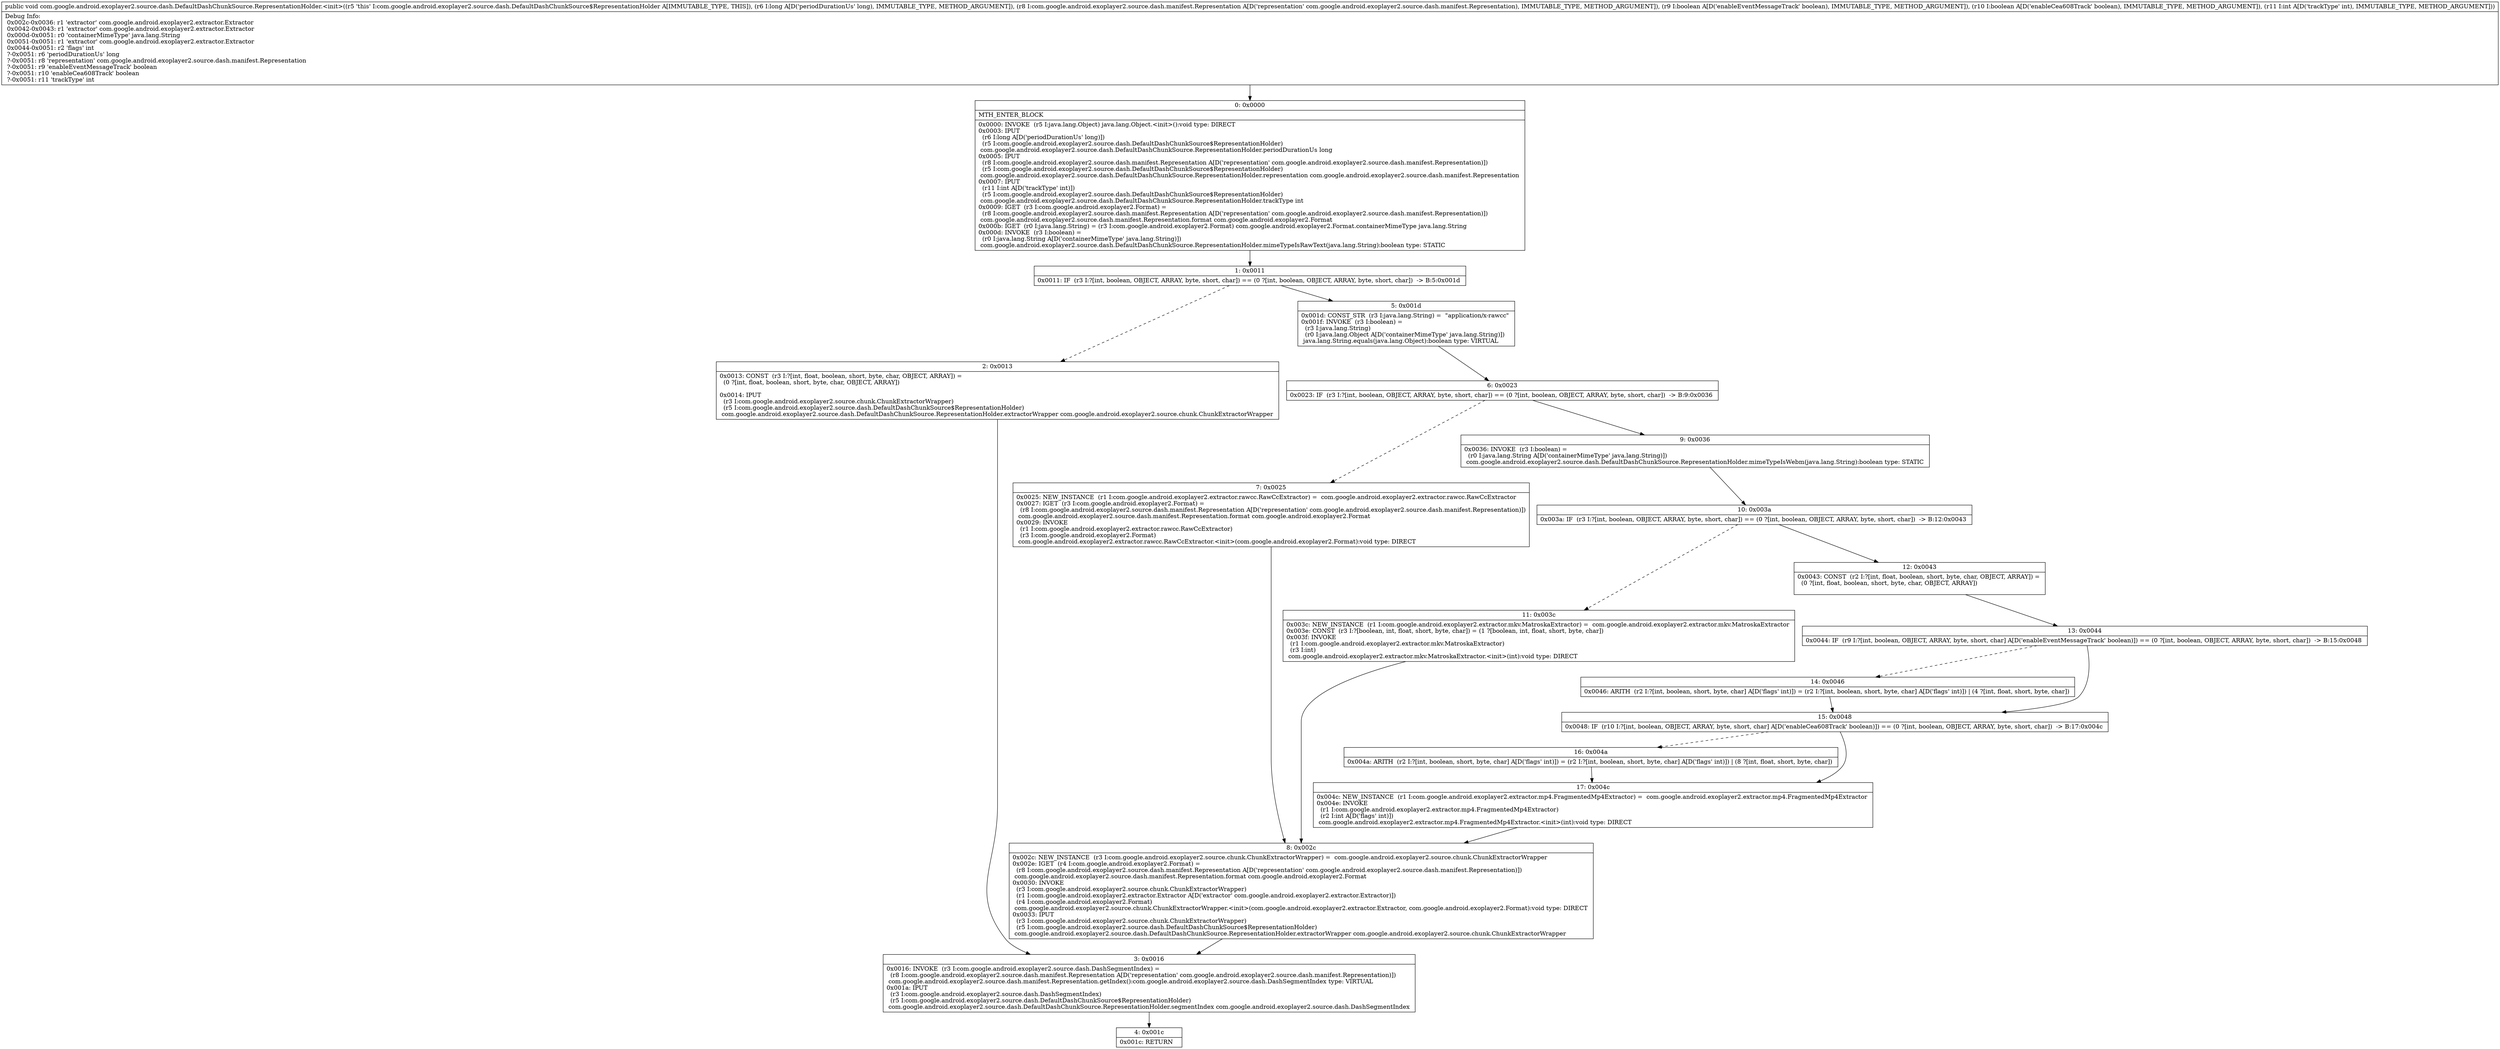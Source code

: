 digraph "CFG forcom.google.android.exoplayer2.source.dash.DefaultDashChunkSource.RepresentationHolder.\<init\>(JLcom\/google\/android\/exoplayer2\/source\/dash\/manifest\/Representation;ZZI)V" {
Node_0 [shape=record,label="{0\:\ 0x0000|MTH_ENTER_BLOCK\l|0x0000: INVOKE  (r5 I:java.lang.Object) java.lang.Object.\<init\>():void type: DIRECT \l0x0003: IPUT  \l  (r6 I:long A[D('periodDurationUs' long)])\l  (r5 I:com.google.android.exoplayer2.source.dash.DefaultDashChunkSource$RepresentationHolder)\l com.google.android.exoplayer2.source.dash.DefaultDashChunkSource.RepresentationHolder.periodDurationUs long \l0x0005: IPUT  \l  (r8 I:com.google.android.exoplayer2.source.dash.manifest.Representation A[D('representation' com.google.android.exoplayer2.source.dash.manifest.Representation)])\l  (r5 I:com.google.android.exoplayer2.source.dash.DefaultDashChunkSource$RepresentationHolder)\l com.google.android.exoplayer2.source.dash.DefaultDashChunkSource.RepresentationHolder.representation com.google.android.exoplayer2.source.dash.manifest.Representation \l0x0007: IPUT  \l  (r11 I:int A[D('trackType' int)])\l  (r5 I:com.google.android.exoplayer2.source.dash.DefaultDashChunkSource$RepresentationHolder)\l com.google.android.exoplayer2.source.dash.DefaultDashChunkSource.RepresentationHolder.trackType int \l0x0009: IGET  (r3 I:com.google.android.exoplayer2.Format) = \l  (r8 I:com.google.android.exoplayer2.source.dash.manifest.Representation A[D('representation' com.google.android.exoplayer2.source.dash.manifest.Representation)])\l com.google.android.exoplayer2.source.dash.manifest.Representation.format com.google.android.exoplayer2.Format \l0x000b: IGET  (r0 I:java.lang.String) = (r3 I:com.google.android.exoplayer2.Format) com.google.android.exoplayer2.Format.containerMimeType java.lang.String \l0x000d: INVOKE  (r3 I:boolean) = \l  (r0 I:java.lang.String A[D('containerMimeType' java.lang.String)])\l com.google.android.exoplayer2.source.dash.DefaultDashChunkSource.RepresentationHolder.mimeTypeIsRawText(java.lang.String):boolean type: STATIC \l}"];
Node_1 [shape=record,label="{1\:\ 0x0011|0x0011: IF  (r3 I:?[int, boolean, OBJECT, ARRAY, byte, short, char]) == (0 ?[int, boolean, OBJECT, ARRAY, byte, short, char])  \-\> B:5:0x001d \l}"];
Node_2 [shape=record,label="{2\:\ 0x0013|0x0013: CONST  (r3 I:?[int, float, boolean, short, byte, char, OBJECT, ARRAY]) = \l  (0 ?[int, float, boolean, short, byte, char, OBJECT, ARRAY])\l \l0x0014: IPUT  \l  (r3 I:com.google.android.exoplayer2.source.chunk.ChunkExtractorWrapper)\l  (r5 I:com.google.android.exoplayer2.source.dash.DefaultDashChunkSource$RepresentationHolder)\l com.google.android.exoplayer2.source.dash.DefaultDashChunkSource.RepresentationHolder.extractorWrapper com.google.android.exoplayer2.source.chunk.ChunkExtractorWrapper \l}"];
Node_3 [shape=record,label="{3\:\ 0x0016|0x0016: INVOKE  (r3 I:com.google.android.exoplayer2.source.dash.DashSegmentIndex) = \l  (r8 I:com.google.android.exoplayer2.source.dash.manifest.Representation A[D('representation' com.google.android.exoplayer2.source.dash.manifest.Representation)])\l com.google.android.exoplayer2.source.dash.manifest.Representation.getIndex():com.google.android.exoplayer2.source.dash.DashSegmentIndex type: VIRTUAL \l0x001a: IPUT  \l  (r3 I:com.google.android.exoplayer2.source.dash.DashSegmentIndex)\l  (r5 I:com.google.android.exoplayer2.source.dash.DefaultDashChunkSource$RepresentationHolder)\l com.google.android.exoplayer2.source.dash.DefaultDashChunkSource.RepresentationHolder.segmentIndex com.google.android.exoplayer2.source.dash.DashSegmentIndex \l}"];
Node_4 [shape=record,label="{4\:\ 0x001c|0x001c: RETURN   \l}"];
Node_5 [shape=record,label="{5\:\ 0x001d|0x001d: CONST_STR  (r3 I:java.lang.String) =  \"application\/x\-rawcc\" \l0x001f: INVOKE  (r3 I:boolean) = \l  (r3 I:java.lang.String)\l  (r0 I:java.lang.Object A[D('containerMimeType' java.lang.String)])\l java.lang.String.equals(java.lang.Object):boolean type: VIRTUAL \l}"];
Node_6 [shape=record,label="{6\:\ 0x0023|0x0023: IF  (r3 I:?[int, boolean, OBJECT, ARRAY, byte, short, char]) == (0 ?[int, boolean, OBJECT, ARRAY, byte, short, char])  \-\> B:9:0x0036 \l}"];
Node_7 [shape=record,label="{7\:\ 0x0025|0x0025: NEW_INSTANCE  (r1 I:com.google.android.exoplayer2.extractor.rawcc.RawCcExtractor) =  com.google.android.exoplayer2.extractor.rawcc.RawCcExtractor \l0x0027: IGET  (r3 I:com.google.android.exoplayer2.Format) = \l  (r8 I:com.google.android.exoplayer2.source.dash.manifest.Representation A[D('representation' com.google.android.exoplayer2.source.dash.manifest.Representation)])\l com.google.android.exoplayer2.source.dash.manifest.Representation.format com.google.android.exoplayer2.Format \l0x0029: INVOKE  \l  (r1 I:com.google.android.exoplayer2.extractor.rawcc.RawCcExtractor)\l  (r3 I:com.google.android.exoplayer2.Format)\l com.google.android.exoplayer2.extractor.rawcc.RawCcExtractor.\<init\>(com.google.android.exoplayer2.Format):void type: DIRECT \l}"];
Node_8 [shape=record,label="{8\:\ 0x002c|0x002c: NEW_INSTANCE  (r3 I:com.google.android.exoplayer2.source.chunk.ChunkExtractorWrapper) =  com.google.android.exoplayer2.source.chunk.ChunkExtractorWrapper \l0x002e: IGET  (r4 I:com.google.android.exoplayer2.Format) = \l  (r8 I:com.google.android.exoplayer2.source.dash.manifest.Representation A[D('representation' com.google.android.exoplayer2.source.dash.manifest.Representation)])\l com.google.android.exoplayer2.source.dash.manifest.Representation.format com.google.android.exoplayer2.Format \l0x0030: INVOKE  \l  (r3 I:com.google.android.exoplayer2.source.chunk.ChunkExtractorWrapper)\l  (r1 I:com.google.android.exoplayer2.extractor.Extractor A[D('extractor' com.google.android.exoplayer2.extractor.Extractor)])\l  (r4 I:com.google.android.exoplayer2.Format)\l com.google.android.exoplayer2.source.chunk.ChunkExtractorWrapper.\<init\>(com.google.android.exoplayer2.extractor.Extractor, com.google.android.exoplayer2.Format):void type: DIRECT \l0x0033: IPUT  \l  (r3 I:com.google.android.exoplayer2.source.chunk.ChunkExtractorWrapper)\l  (r5 I:com.google.android.exoplayer2.source.dash.DefaultDashChunkSource$RepresentationHolder)\l com.google.android.exoplayer2.source.dash.DefaultDashChunkSource.RepresentationHolder.extractorWrapper com.google.android.exoplayer2.source.chunk.ChunkExtractorWrapper \l}"];
Node_9 [shape=record,label="{9\:\ 0x0036|0x0036: INVOKE  (r3 I:boolean) = \l  (r0 I:java.lang.String A[D('containerMimeType' java.lang.String)])\l com.google.android.exoplayer2.source.dash.DefaultDashChunkSource.RepresentationHolder.mimeTypeIsWebm(java.lang.String):boolean type: STATIC \l}"];
Node_10 [shape=record,label="{10\:\ 0x003a|0x003a: IF  (r3 I:?[int, boolean, OBJECT, ARRAY, byte, short, char]) == (0 ?[int, boolean, OBJECT, ARRAY, byte, short, char])  \-\> B:12:0x0043 \l}"];
Node_11 [shape=record,label="{11\:\ 0x003c|0x003c: NEW_INSTANCE  (r1 I:com.google.android.exoplayer2.extractor.mkv.MatroskaExtractor) =  com.google.android.exoplayer2.extractor.mkv.MatroskaExtractor \l0x003e: CONST  (r3 I:?[boolean, int, float, short, byte, char]) = (1 ?[boolean, int, float, short, byte, char]) \l0x003f: INVOKE  \l  (r1 I:com.google.android.exoplayer2.extractor.mkv.MatroskaExtractor)\l  (r3 I:int)\l com.google.android.exoplayer2.extractor.mkv.MatroskaExtractor.\<init\>(int):void type: DIRECT \l}"];
Node_12 [shape=record,label="{12\:\ 0x0043|0x0043: CONST  (r2 I:?[int, float, boolean, short, byte, char, OBJECT, ARRAY]) = \l  (0 ?[int, float, boolean, short, byte, char, OBJECT, ARRAY])\l \l}"];
Node_13 [shape=record,label="{13\:\ 0x0044|0x0044: IF  (r9 I:?[int, boolean, OBJECT, ARRAY, byte, short, char] A[D('enableEventMessageTrack' boolean)]) == (0 ?[int, boolean, OBJECT, ARRAY, byte, short, char])  \-\> B:15:0x0048 \l}"];
Node_14 [shape=record,label="{14\:\ 0x0046|0x0046: ARITH  (r2 I:?[int, boolean, short, byte, char] A[D('flags' int)]) = (r2 I:?[int, boolean, short, byte, char] A[D('flags' int)]) \| (4 ?[int, float, short, byte, char]) \l}"];
Node_15 [shape=record,label="{15\:\ 0x0048|0x0048: IF  (r10 I:?[int, boolean, OBJECT, ARRAY, byte, short, char] A[D('enableCea608Track' boolean)]) == (0 ?[int, boolean, OBJECT, ARRAY, byte, short, char])  \-\> B:17:0x004c \l}"];
Node_16 [shape=record,label="{16\:\ 0x004a|0x004a: ARITH  (r2 I:?[int, boolean, short, byte, char] A[D('flags' int)]) = (r2 I:?[int, boolean, short, byte, char] A[D('flags' int)]) \| (8 ?[int, float, short, byte, char]) \l}"];
Node_17 [shape=record,label="{17\:\ 0x004c|0x004c: NEW_INSTANCE  (r1 I:com.google.android.exoplayer2.extractor.mp4.FragmentedMp4Extractor) =  com.google.android.exoplayer2.extractor.mp4.FragmentedMp4Extractor \l0x004e: INVOKE  \l  (r1 I:com.google.android.exoplayer2.extractor.mp4.FragmentedMp4Extractor)\l  (r2 I:int A[D('flags' int)])\l com.google.android.exoplayer2.extractor.mp4.FragmentedMp4Extractor.\<init\>(int):void type: DIRECT \l}"];
MethodNode[shape=record,label="{public void com.google.android.exoplayer2.source.dash.DefaultDashChunkSource.RepresentationHolder.\<init\>((r5 'this' I:com.google.android.exoplayer2.source.dash.DefaultDashChunkSource$RepresentationHolder A[IMMUTABLE_TYPE, THIS]), (r6 I:long A[D('periodDurationUs' long), IMMUTABLE_TYPE, METHOD_ARGUMENT]), (r8 I:com.google.android.exoplayer2.source.dash.manifest.Representation A[D('representation' com.google.android.exoplayer2.source.dash.manifest.Representation), IMMUTABLE_TYPE, METHOD_ARGUMENT]), (r9 I:boolean A[D('enableEventMessageTrack' boolean), IMMUTABLE_TYPE, METHOD_ARGUMENT]), (r10 I:boolean A[D('enableCea608Track' boolean), IMMUTABLE_TYPE, METHOD_ARGUMENT]), (r11 I:int A[D('trackType' int), IMMUTABLE_TYPE, METHOD_ARGUMENT]))  | Debug Info:\l  0x002c\-0x0036: r1 'extractor' com.google.android.exoplayer2.extractor.Extractor\l  0x0042\-0x0043: r1 'extractor' com.google.android.exoplayer2.extractor.Extractor\l  0x000d\-0x0051: r0 'containerMimeType' java.lang.String\l  0x0051\-0x0051: r1 'extractor' com.google.android.exoplayer2.extractor.Extractor\l  0x0044\-0x0051: r2 'flags' int\l  ?\-0x0051: r6 'periodDurationUs' long\l  ?\-0x0051: r8 'representation' com.google.android.exoplayer2.source.dash.manifest.Representation\l  ?\-0x0051: r9 'enableEventMessageTrack' boolean\l  ?\-0x0051: r10 'enableCea608Track' boolean\l  ?\-0x0051: r11 'trackType' int\l}"];
MethodNode -> Node_0;
Node_0 -> Node_1;
Node_1 -> Node_2[style=dashed];
Node_1 -> Node_5;
Node_2 -> Node_3;
Node_3 -> Node_4;
Node_5 -> Node_6;
Node_6 -> Node_7[style=dashed];
Node_6 -> Node_9;
Node_7 -> Node_8;
Node_8 -> Node_3;
Node_9 -> Node_10;
Node_10 -> Node_11[style=dashed];
Node_10 -> Node_12;
Node_11 -> Node_8;
Node_12 -> Node_13;
Node_13 -> Node_14[style=dashed];
Node_13 -> Node_15;
Node_14 -> Node_15;
Node_15 -> Node_16[style=dashed];
Node_15 -> Node_17;
Node_16 -> Node_17;
Node_17 -> Node_8;
}

